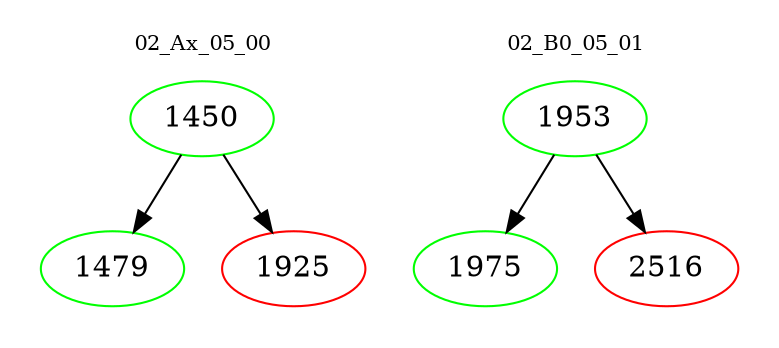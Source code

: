 digraph{
subgraph cluster_0 {
color = white
label = "02_Ax_05_00";
fontsize=10;
T0_1450 [label="1450", color="green"]
T0_1450 -> T0_1479 [color="black"]
T0_1479 [label="1479", color="green"]
T0_1450 -> T0_1925 [color="black"]
T0_1925 [label="1925", color="red"]
}
subgraph cluster_1 {
color = white
label = "02_B0_05_01";
fontsize=10;
T1_1953 [label="1953", color="green"]
T1_1953 -> T1_1975 [color="black"]
T1_1975 [label="1975", color="green"]
T1_1953 -> T1_2516 [color="black"]
T1_2516 [label="2516", color="red"]
}
}

